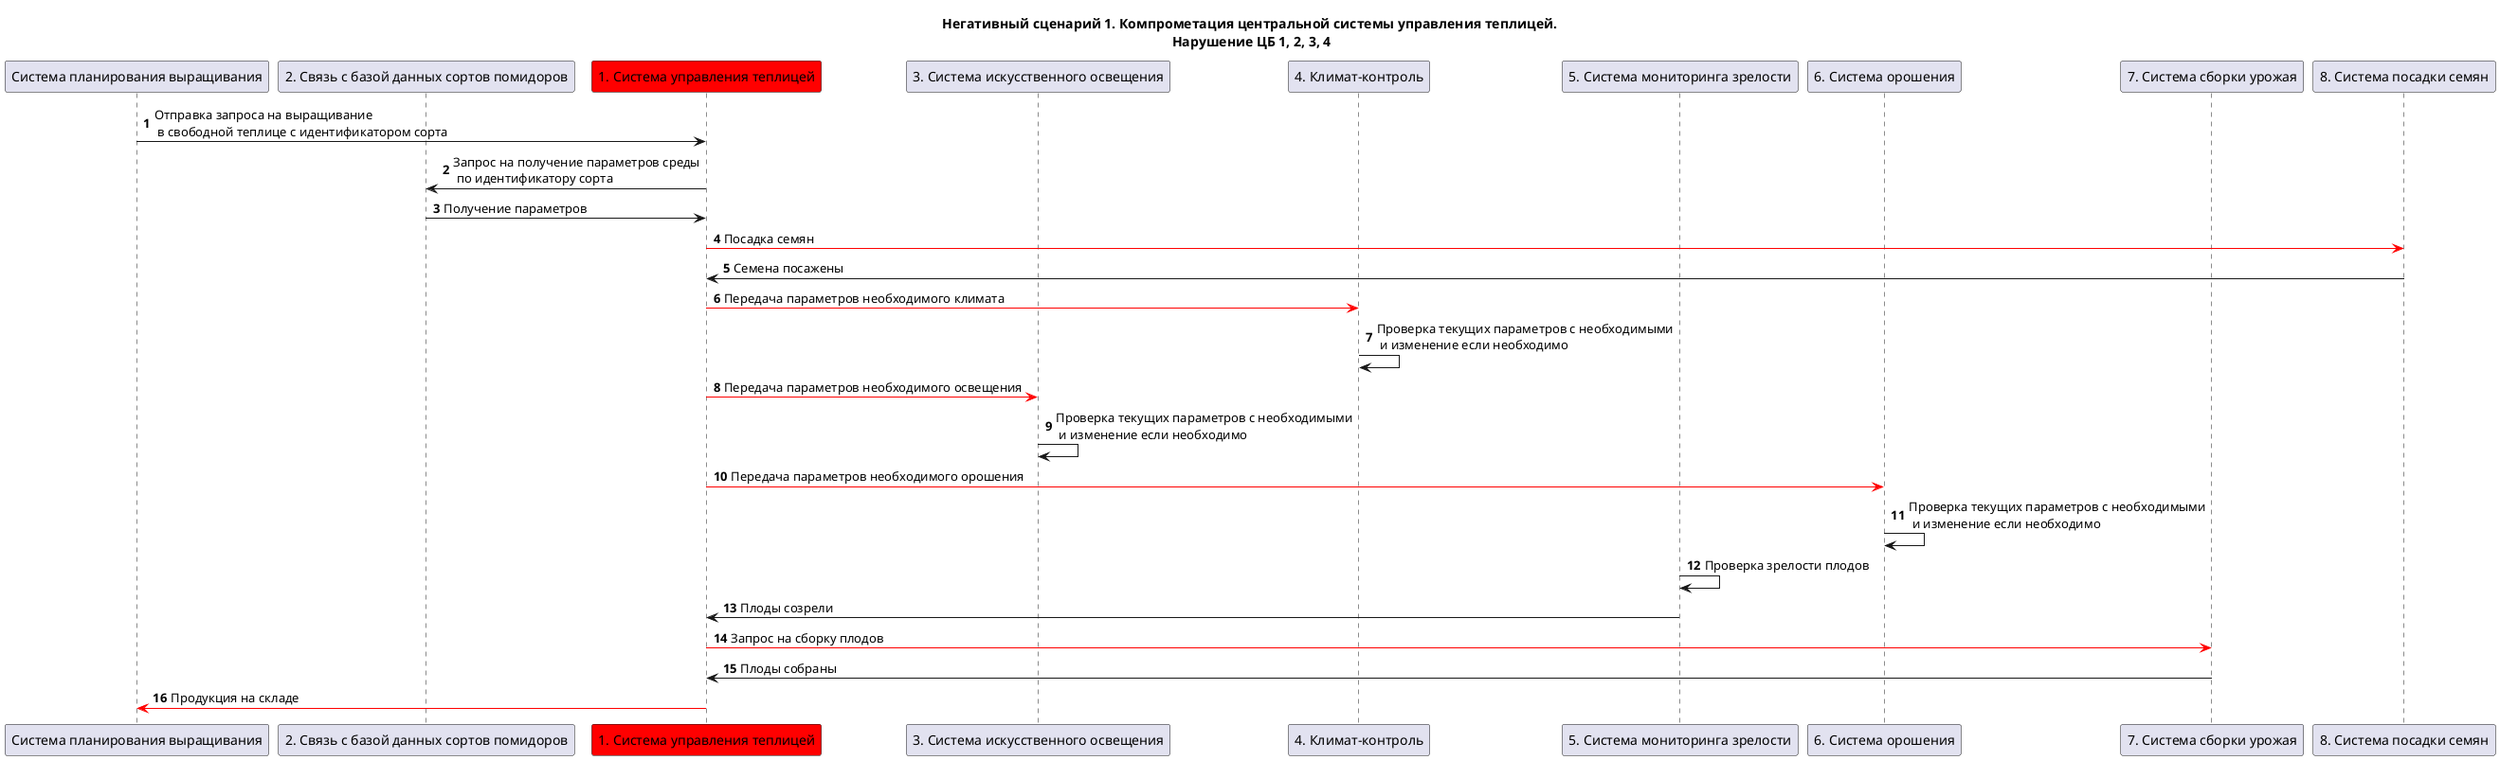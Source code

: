 @startuml "usecases"

title "Негативный сценарий 1. Компрометация центральной системы управления теплицей.\n Нарушение ЦБ 1, 2, 3, 4"

participant "Система планирования выращивания" as growing_manager_system
participant "2. Связь с базой данных сортов помидоров" as tomato_db_connection
participant "1. Система управления теплицей" as greenhouse_manager_system #red
participant "3. Система искусственного освещения" as lighting_system
participant "4. Климат-контроль" as climate_control
participant "5. Система мониторинга зрелости" as maturity_monitoring_system
participant "6. Система орошения" as irrigation_system
participant "7. Система сборки урожая" as harvest_system
participant "8. Система посадки семян" as seed_planting_system

autonumber

growing_manager_system -> greenhouse_manager_system: Отправка запроса на выращивание\n в свободной теплице с идентификатором сорта

greenhouse_manager_system -> tomato_db_connection: Запрос на получение параметров среды\n по идентификатору сорта
tomato_db_connection -> greenhouse_manager_system: Получение параметров

greenhouse_manager_system -[#red]> seed_planting_system: Посадка семян
seed_planting_system -> greenhouse_manager_system: Семена посажены

greenhouse_manager_system -[#red]> climate_control: Передача параметров необходимого климата
climate_control -> climate_control: Проверка текущих параметров с необходимыми\n и изменение если необходимо

greenhouse_manager_system -[#red]> lighting_system: Передача параметров необходимого освещения
lighting_system -> lighting_system: Проверка текущих параметров с необходимыми\n и изменение если необходимо

greenhouse_manager_system -[#red]> irrigation_system: Передача параметров необходимого орошения
irrigation_system -> irrigation_system: Проверка текущих параметров с необходимыми\n и изменение если необходимо

maturity_monitoring_system -> maturity_monitoring_system: Проверка зрелости плодов
maturity_monitoring_system -> greenhouse_manager_system: Плоды созрели

greenhouse_manager_system -[#red]> harvest_system: Запрос на сборку плодов
harvest_system -> greenhouse_manager_system: Плоды собраны

greenhouse_manager_system -[#red]> growing_manager_system: Продукция на складе

@enduml